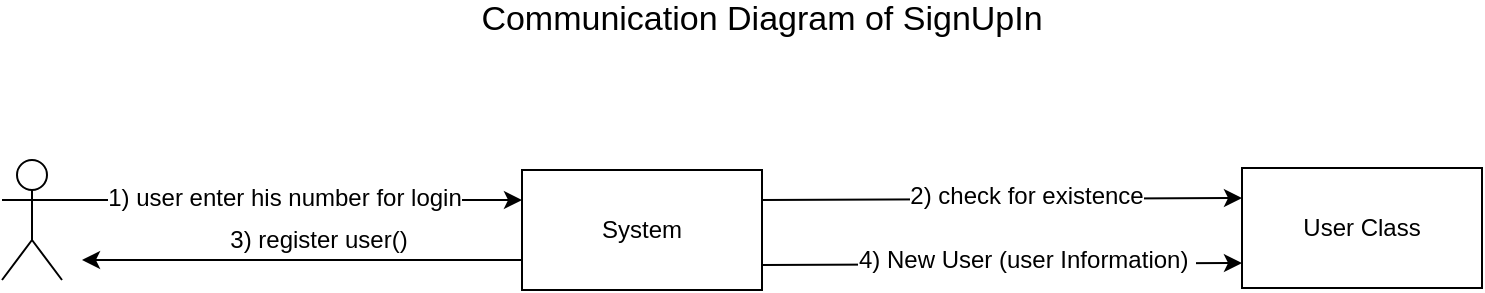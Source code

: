 <mxfile version="10.6.8" type="github"><diagram id="kcONdcCZEZswyzZZfljp" name="Page-1"><mxGraphModel dx="821" dy="685" grid="1" gridSize="10" guides="1" tooltips="1" connect="1" arrows="1" fold="1" page="1" pageScale="1" pageWidth="291" pageHeight="413" math="0" shadow="0"><root><mxCell id="0"/><mxCell id="1" parent="0"/><mxCell id="ZjxbvW0EUm7TCmfJX6xc-1" value="" style="shape=umlActor;verticalLabelPosition=bottom;labelBackgroundColor=#ffffff;verticalAlign=top;html=1;outlineConnect=0;" vertex="1" parent="1"><mxGeometry x="20" y="120" width="30" height="60" as="geometry"/></mxCell><mxCell id="ZjxbvW0EUm7TCmfJX6xc-2" value="System" style="rounded=0;whiteSpace=wrap;html=1;" vertex="1" parent="1"><mxGeometry x="280" y="125" width="120" height="60" as="geometry"/></mxCell><mxCell id="ZjxbvW0EUm7TCmfJX6xc-3" value="&lt;span&gt;User Class&lt;/span&gt;" style="rounded=0;whiteSpace=wrap;html=1;" vertex="1" parent="1"><mxGeometry x="640" y="124" width="120" height="60" as="geometry"/></mxCell><mxCell id="ZjxbvW0EUm7TCmfJX6xc-4" value="" style="endArrow=classic;html=1;entryX=0;entryY=0.25;entryDx=0;entryDy=0;exitX=1;exitY=0.333;exitDx=0;exitDy=0;exitPerimeter=0;" edge="1" parent="1" source="ZjxbvW0EUm7TCmfJX6xc-1" target="ZjxbvW0EUm7TCmfJX6xc-2"><mxGeometry width="50" height="50" relative="1" as="geometry"><mxPoint x="100" y="190" as="sourcePoint"/><mxPoint x="150" y="140" as="targetPoint"/></mxGeometry></mxCell><mxCell id="ZjxbvW0EUm7TCmfJX6xc-5" value="&lt;span&gt;1) user enter his number for login&lt;/span&gt;&lt;br&gt;" style="text;html=1;resizable=0;points=[];align=center;verticalAlign=middle;labelBackgroundColor=#ffffff;" vertex="1" connectable="0" parent="ZjxbvW0EUm7TCmfJX6xc-4"><mxGeometry x="-0.035" y="1" relative="1" as="geometry"><mxPoint as="offset"/></mxGeometry></mxCell><mxCell id="ZjxbvW0EUm7TCmfJX6xc-10" value="" style="endArrow=classic;html=1;exitX=1;exitY=0.25;exitDx=0;exitDy=0;entryX=0;entryY=0.25;entryDx=0;entryDy=0;" edge="1" parent="1" source="ZjxbvW0EUm7TCmfJX6xc-2" target="ZjxbvW0EUm7TCmfJX6xc-3"><mxGeometry width="50" height="50" relative="1" as="geometry"><mxPoint x="440" y="170" as="sourcePoint"/><mxPoint x="490" y="120" as="targetPoint"/></mxGeometry></mxCell><mxCell id="ZjxbvW0EUm7TCmfJX6xc-11" value="&lt;span&gt;2) check for existence&lt;/span&gt;&lt;br&gt;" style="text;html=1;resizable=0;points=[];align=center;verticalAlign=middle;labelBackgroundColor=#ffffff;" vertex="1" connectable="0" parent="ZjxbvW0EUm7TCmfJX6xc-10"><mxGeometry x="0.208" relative="1" as="geometry"><mxPoint x="-13" y="-2" as="offset"/></mxGeometry></mxCell><mxCell id="ZjxbvW0EUm7TCmfJX6xc-12" value="" style="endArrow=classic;html=1;exitX=1;exitY=0.25;exitDx=0;exitDy=0;entryX=0;entryY=0.25;entryDx=0;entryDy=0;" edge="1" parent="1"><mxGeometry width="50" height="50" relative="1" as="geometry"><mxPoint x="400" y="172.5" as="sourcePoint"/><mxPoint x="640" y="171.5" as="targetPoint"/></mxGeometry></mxCell><mxCell id="ZjxbvW0EUm7TCmfJX6xc-13" value="&lt;span&gt;4) New User (user Information)&amp;nbsp;&lt;/span&gt;&lt;br&gt;" style="text;html=1;resizable=0;points=[];align=center;verticalAlign=middle;labelBackgroundColor=#ffffff;" vertex="1" connectable="0" parent="ZjxbvW0EUm7TCmfJX6xc-12"><mxGeometry x="0.208" relative="1" as="geometry"><mxPoint x="-13" y="-2" as="offset"/></mxGeometry></mxCell><mxCell id="ZjxbvW0EUm7TCmfJX6xc-14" value="&lt;font style=&quot;font-size: 17px&quot;&gt;Communication Diagram of SignUpIn&lt;/font&gt;" style="text;html=1;strokeColor=none;fillColor=none;align=center;verticalAlign=middle;whiteSpace=wrap;rounded=0;" vertex="1" parent="1"><mxGeometry x="160" y="40" width="480" height="20" as="geometry"/></mxCell><mxCell id="ZjxbvW0EUm7TCmfJX6xc-19" value="" style="endArrow=classic;html=1;" edge="1" parent="1"><mxGeometry width="50" height="50" relative="1" as="geometry"><mxPoint x="280" y="170" as="sourcePoint"/><mxPoint x="60" y="170" as="targetPoint"/></mxGeometry></mxCell><mxCell id="ZjxbvW0EUm7TCmfJX6xc-20" value="&lt;span&gt;3) register user()&lt;/span&gt;&lt;br&gt;" style="text;html=1;resizable=0;points=[];align=center;verticalAlign=middle;labelBackgroundColor=#ffffff;" vertex="1" connectable="0" parent="ZjxbvW0EUm7TCmfJX6xc-19"><mxGeometry x="-0.035" y="1" relative="1" as="geometry"><mxPoint x="4" y="-11" as="offset"/></mxGeometry></mxCell></root></mxGraphModel></diagram></mxfile>
